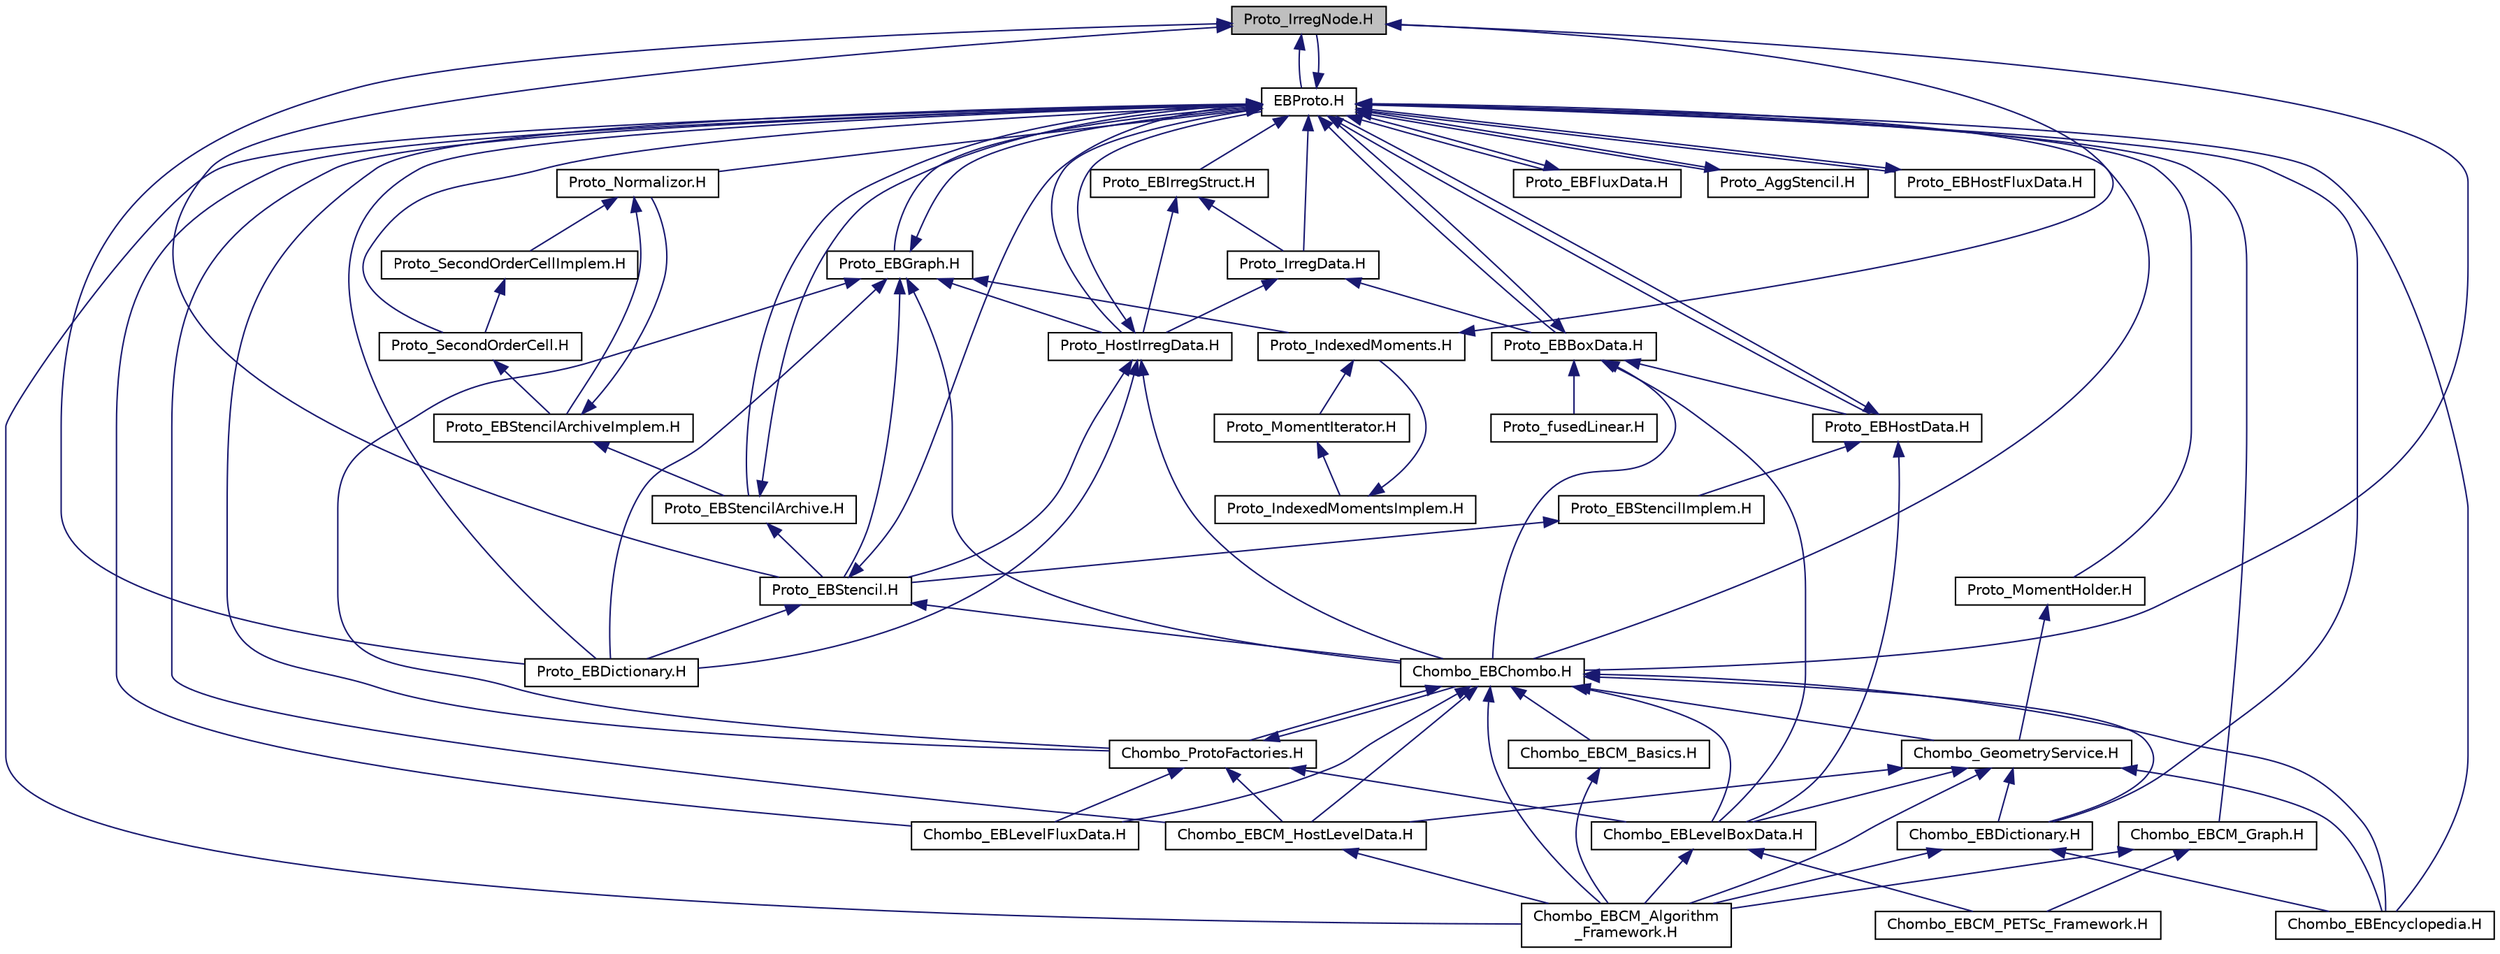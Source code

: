 digraph "Proto_IrregNode.H"
{
  edge [fontname="Helvetica",fontsize="10",labelfontname="Helvetica",labelfontsize="10"];
  node [fontname="Helvetica",fontsize="10",shape=record];
  Node107 [label="Proto_IrregNode.H",height=0.2,width=0.4,color="black", fillcolor="grey75", style="filled", fontcolor="black"];
  Node107 -> Node108 [dir="back",color="midnightblue",fontsize="10",style="solid",fontname="Helvetica"];
  Node108 [label="EBProto.H",height=0.2,width=0.4,color="black", fillcolor="white", style="filled",URL="$EBProto_8H.html"];
  Node108 -> Node109 [dir="back",color="midnightblue",fontsize="10",style="solid",fontname="Helvetica"];
  Node109 [label="Chombo_EBCM_Algorithm\l_Framework.H",height=0.2,width=0.4,color="black", fillcolor="white", style="filled",URL="$Chombo__EBCM__Algorithm__Framework_8H.html"];
  Node108 -> Node110 [dir="back",color="midnightblue",fontsize="10",style="solid",fontname="Helvetica"];
  Node110 [label="Chombo_EBCM_Graph.H",height=0.2,width=0.4,color="black", fillcolor="white", style="filled",URL="$Chombo__EBCM__Graph_8H.html"];
  Node110 -> Node109 [dir="back",color="midnightblue",fontsize="10",style="solid",fontname="Helvetica"];
  Node110 -> Node111 [dir="back",color="midnightblue",fontsize="10",style="solid",fontname="Helvetica"];
  Node111 [label="Chombo_EBCM_PETSc_Framework.H",height=0.2,width=0.4,color="black", fillcolor="white", style="filled",URL="$Chombo__EBCM__PETSc__Framework_8H.html"];
  Node108 -> Node112 [dir="back",color="midnightblue",fontsize="10",style="solid",fontname="Helvetica"];
  Node112 [label="Chombo_EBCM_HostLevelData.H",height=0.2,width=0.4,color="black", fillcolor="white", style="filled",URL="$Chombo__EBCM__HostLevelData_8H.html"];
  Node112 -> Node109 [dir="back",color="midnightblue",fontsize="10",style="solid",fontname="Helvetica"];
  Node108 -> Node113 [dir="back",color="midnightblue",fontsize="10",style="solid",fontname="Helvetica"];
  Node113 [label="Proto_HostIrregData.H",height=0.2,width=0.4,color="black", fillcolor="white", style="filled",URL="$Proto__HostIrregData_8H.html"];
  Node113 -> Node108 [dir="back",color="midnightblue",fontsize="10",style="solid",fontname="Helvetica"];
  Node113 -> Node114 [dir="back",color="midnightblue",fontsize="10",style="solid",fontname="Helvetica"];
  Node114 [label="Proto_EBStencil.H",height=0.2,width=0.4,color="black", fillcolor="white", style="filled",URL="$Proto__EBStencil_8H.html"];
  Node114 -> Node108 [dir="back",color="midnightblue",fontsize="10",style="solid",fontname="Helvetica"];
  Node114 -> Node115 [dir="back",color="midnightblue",fontsize="10",style="solid",fontname="Helvetica"];
  Node115 [label="Proto_EBDictionary.H",height=0.2,width=0.4,color="black", fillcolor="white", style="filled",URL="$Proto__EBDictionary_8H.html"];
  Node114 -> Node116 [dir="back",color="midnightblue",fontsize="10",style="solid",fontname="Helvetica"];
  Node116 [label="Chombo_EBChombo.H",height=0.2,width=0.4,color="black", fillcolor="white", style="filled",URL="$Chombo__EBChombo_8H.html"];
  Node116 -> Node109 [dir="back",color="midnightblue",fontsize="10",style="solid",fontname="Helvetica"];
  Node116 -> Node112 [dir="back",color="midnightblue",fontsize="10",style="solid",fontname="Helvetica"];
  Node116 -> Node117 [dir="back",color="midnightblue",fontsize="10",style="solid",fontname="Helvetica"];
  Node117 [label="Chombo_EBCM_Basics.H",height=0.2,width=0.4,color="black", fillcolor="white", style="filled",URL="$Chombo__EBCM__Basics_8H.html"];
  Node117 -> Node109 [dir="back",color="midnightblue",fontsize="10",style="solid",fontname="Helvetica"];
  Node116 -> Node118 [dir="back",color="midnightblue",fontsize="10",style="solid",fontname="Helvetica"];
  Node118 [label="Chombo_ProtoFactories.H",height=0.2,width=0.4,color="black", fillcolor="white", style="filled",URL="$Chombo__ProtoFactories_8H.html"];
  Node118 -> Node112 [dir="back",color="midnightblue",fontsize="10",style="solid",fontname="Helvetica"];
  Node118 -> Node116 [dir="back",color="midnightblue",fontsize="10",style="solid",fontname="Helvetica"];
  Node118 -> Node119 [dir="back",color="midnightblue",fontsize="10",style="solid",fontname="Helvetica"];
  Node119 [label="Chombo_EBLevelBoxData.H",height=0.2,width=0.4,color="black", fillcolor="white", style="filled",URL="$Chombo__EBLevelBoxData_8H.html"];
  Node119 -> Node109 [dir="back",color="midnightblue",fontsize="10",style="solid",fontname="Helvetica"];
  Node119 -> Node111 [dir="back",color="midnightblue",fontsize="10",style="solid",fontname="Helvetica"];
  Node118 -> Node120 [dir="back",color="midnightblue",fontsize="10",style="solid",fontname="Helvetica"];
  Node120 [label="Chombo_EBLevelFluxData.H",height=0.2,width=0.4,color="black", fillcolor="white", style="filled",URL="$Chombo__EBLevelFluxData_8H.html"];
  Node116 -> Node121 [dir="back",color="midnightblue",fontsize="10",style="solid",fontname="Helvetica"];
  Node121 [label="Chombo_EBDictionary.H",height=0.2,width=0.4,color="black", fillcolor="white", style="filled",URL="$Chombo__EBDictionary_8H.html"];
  Node121 -> Node109 [dir="back",color="midnightblue",fontsize="10",style="solid",fontname="Helvetica"];
  Node121 -> Node122 [dir="back",color="midnightblue",fontsize="10",style="solid",fontname="Helvetica"];
  Node122 [label="Chombo_EBEncyclopedia.H",height=0.2,width=0.4,color="black", fillcolor="white", style="filled",URL="$Chombo__EBEncyclopedia_8H.html"];
  Node116 -> Node123 [dir="back",color="midnightblue",fontsize="10",style="solid",fontname="Helvetica"];
  Node123 [label="Chombo_GeometryService.H",height=0.2,width=0.4,color="black", fillcolor="white", style="filled",URL="$Chombo__GeometryService_8H.html"];
  Node123 -> Node109 [dir="back",color="midnightblue",fontsize="10",style="solid",fontname="Helvetica"];
  Node123 -> Node112 [dir="back",color="midnightblue",fontsize="10",style="solid",fontname="Helvetica"];
  Node123 -> Node121 [dir="back",color="midnightblue",fontsize="10",style="solid",fontname="Helvetica"];
  Node123 -> Node122 [dir="back",color="midnightblue",fontsize="10",style="solid",fontname="Helvetica"];
  Node123 -> Node119 [dir="back",color="midnightblue",fontsize="10",style="solid",fontname="Helvetica"];
  Node116 -> Node122 [dir="back",color="midnightblue",fontsize="10",style="solid",fontname="Helvetica"];
  Node116 -> Node119 [dir="back",color="midnightblue",fontsize="10",style="solid",fontname="Helvetica"];
  Node116 -> Node120 [dir="back",color="midnightblue",fontsize="10",style="solid",fontname="Helvetica"];
  Node113 -> Node115 [dir="back",color="midnightblue",fontsize="10",style="solid",fontname="Helvetica"];
  Node113 -> Node116 [dir="back",color="midnightblue",fontsize="10",style="solid",fontname="Helvetica"];
  Node108 -> Node124 [dir="back",color="midnightblue",fontsize="10",style="solid",fontname="Helvetica"];
  Node124 [label="Proto_EBIrregStruct.H",height=0.2,width=0.4,color="black", fillcolor="white", style="filled",URL="$Proto__EBIrregStruct_8H.html"];
  Node124 -> Node113 [dir="back",color="midnightblue",fontsize="10",style="solid",fontname="Helvetica"];
  Node124 -> Node125 [dir="back",color="midnightblue",fontsize="10",style="solid",fontname="Helvetica"];
  Node125 [label="Proto_IrregData.H",height=0.2,width=0.4,color="black", fillcolor="white", style="filled",URL="$Proto__IrregData_8H.html"];
  Node125 -> Node113 [dir="back",color="midnightblue",fontsize="10",style="solid",fontname="Helvetica"];
  Node125 -> Node126 [dir="back",color="midnightblue",fontsize="10",style="solid",fontname="Helvetica"];
  Node126 [label="Proto_EBBoxData.H",height=0.2,width=0.4,color="black", fillcolor="white", style="filled",URL="$Proto__EBBoxData_8H.html"];
  Node126 -> Node108 [dir="back",color="midnightblue",fontsize="10",style="solid",fontname="Helvetica"];
  Node126 -> Node127 [dir="back",color="midnightblue",fontsize="10",style="solid",fontname="Helvetica"];
  Node127 [label="Proto_EBHostData.H",height=0.2,width=0.4,color="black", fillcolor="white", style="filled",URL="$Proto__EBHostData_8H.html"];
  Node127 -> Node128 [dir="back",color="midnightblue",fontsize="10",style="solid",fontname="Helvetica"];
  Node128 [label="Proto_EBStencilImplem.H",height=0.2,width=0.4,color="black", fillcolor="white", style="filled",URL="$Proto__EBStencilImplem_8H.html"];
  Node128 -> Node114 [dir="back",color="midnightblue",fontsize="10",style="solid",fontname="Helvetica"];
  Node127 -> Node108 [dir="back",color="midnightblue",fontsize="10",style="solid",fontname="Helvetica"];
  Node127 -> Node119 [dir="back",color="midnightblue",fontsize="10",style="solid",fontname="Helvetica"];
  Node126 -> Node129 [dir="back",color="midnightblue",fontsize="10",style="solid",fontname="Helvetica"];
  Node129 [label="Proto_fusedLinear.H",height=0.2,width=0.4,color="black", fillcolor="white", style="filled",URL="$Proto__fusedLinear_8H.html"];
  Node126 -> Node116 [dir="back",color="midnightblue",fontsize="10",style="solid",fontname="Helvetica"];
  Node126 -> Node119 [dir="back",color="midnightblue",fontsize="10",style="solid",fontname="Helvetica"];
  Node108 -> Node125 [dir="back",color="midnightblue",fontsize="10",style="solid",fontname="Helvetica"];
  Node108 -> Node107 [dir="back",color="midnightblue",fontsize="10",style="solid",fontname="Helvetica"];
  Node108 -> Node130 [dir="back",color="midnightblue",fontsize="10",style="solid",fontname="Helvetica"];
  Node130 [label="Proto_EBGraph.H",height=0.2,width=0.4,color="black", fillcolor="white", style="filled",URL="$Proto__EBGraph_8H.html"];
  Node130 -> Node113 [dir="back",color="midnightblue",fontsize="10",style="solid",fontname="Helvetica"];
  Node130 -> Node131 [dir="back",color="midnightblue",fontsize="10",style="solid",fontname="Helvetica"];
  Node131 [label="Proto_IndexedMoments.H",height=0.2,width=0.4,color="black", fillcolor="white", style="filled",URL="$Proto__IndexedMoments_8H.html"];
  Node131 -> Node107 [dir="back",color="midnightblue",fontsize="10",style="solid",fontname="Helvetica"];
  Node131 -> Node132 [dir="back",color="midnightblue",fontsize="10",style="solid",fontname="Helvetica"];
  Node132 [label="Proto_MomentIterator.H",height=0.2,width=0.4,color="black", fillcolor="white", style="filled",URL="$Proto__MomentIterator_8H.html"];
  Node132 -> Node133 [dir="back",color="midnightblue",fontsize="10",style="solid",fontname="Helvetica"];
  Node133 [label="Proto_IndexedMomentsImplem.H",height=0.2,width=0.4,color="black", fillcolor="white", style="filled",URL="$Proto__IndexedMomentsImplem_8H.html"];
  Node133 -> Node131 [dir="back",color="midnightblue",fontsize="10",style="solid",fontname="Helvetica"];
  Node130 -> Node108 [dir="back",color="midnightblue",fontsize="10",style="solid",fontname="Helvetica"];
  Node130 -> Node114 [dir="back",color="midnightblue",fontsize="10",style="solid",fontname="Helvetica"];
  Node130 -> Node115 [dir="back",color="midnightblue",fontsize="10",style="solid",fontname="Helvetica"];
  Node130 -> Node116 [dir="back",color="midnightblue",fontsize="10",style="solid",fontname="Helvetica"];
  Node130 -> Node118 [dir="back",color="midnightblue",fontsize="10",style="solid",fontname="Helvetica"];
  Node108 -> Node126 [dir="back",color="midnightblue",fontsize="10",style="solid",fontname="Helvetica"];
  Node108 -> Node134 [dir="back",color="midnightblue",fontsize="10",style="solid",fontname="Helvetica"];
  Node134 [label="Proto_EBFluxData.H",height=0.2,width=0.4,color="black", fillcolor="white", style="filled",URL="$Proto__EBFluxData_8H.html"];
  Node134 -> Node108 [dir="back",color="midnightblue",fontsize="10",style="solid",fontname="Helvetica"];
  Node108 -> Node135 [dir="back",color="midnightblue",fontsize="10",style="solid",fontname="Helvetica"];
  Node135 [label="Proto_AggStencil.H",height=0.2,width=0.4,color="black", fillcolor="white", style="filled",URL="$Proto__AggStencil_8H.html"];
  Node135 -> Node108 [dir="back",color="midnightblue",fontsize="10",style="solid",fontname="Helvetica"];
  Node108 -> Node136 [dir="back",color="midnightblue",fontsize="10",style="solid",fontname="Helvetica"];
  Node136 [label="Proto_EBStencilArchive.H",height=0.2,width=0.4,color="black", fillcolor="white", style="filled",URL="$Proto__EBStencilArchive_8H.html"];
  Node136 -> Node114 [dir="back",color="midnightblue",fontsize="10",style="solid",fontname="Helvetica"];
  Node136 -> Node108 [dir="back",color="midnightblue",fontsize="10",style="solid",fontname="Helvetica"];
  Node108 -> Node137 [dir="back",color="midnightblue",fontsize="10",style="solid",fontname="Helvetica"];
  Node137 [label="Proto_Normalizor.H",height=0.2,width=0.4,color="black", fillcolor="white", style="filled",URL="$Proto__Normalizor_8H.html"];
  Node137 -> Node138 [dir="back",color="midnightblue",fontsize="10",style="solid",fontname="Helvetica"];
  Node138 [label="Proto_EBStencilArchiveImplem.H",height=0.2,width=0.4,color="black", fillcolor="white", style="filled",URL="$Proto__EBStencilArchiveImplem_8H.html"];
  Node138 -> Node136 [dir="back",color="midnightblue",fontsize="10",style="solid",fontname="Helvetica"];
  Node138 -> Node137 [dir="back",color="midnightblue",fontsize="10",style="solid",fontname="Helvetica"];
  Node137 -> Node139 [dir="back",color="midnightblue",fontsize="10",style="solid",fontname="Helvetica"];
  Node139 [label="Proto_SecondOrderCellImplem.H",height=0.2,width=0.4,color="black", fillcolor="white", style="filled",URL="$Proto__SecondOrderCellImplem_8H.html"];
  Node139 -> Node140 [dir="back",color="midnightblue",fontsize="10",style="solid",fontname="Helvetica"];
  Node140 [label="Proto_SecondOrderCell.H",height=0.2,width=0.4,color="black", fillcolor="white", style="filled",URL="$Proto__SecondOrderCell_8H.html"];
  Node140 -> Node138 [dir="back",color="midnightblue",fontsize="10",style="solid",fontname="Helvetica"];
  Node108 -> Node140 [dir="back",color="midnightblue",fontsize="10",style="solid",fontname="Helvetica"];
  Node108 -> Node127 [dir="back",color="midnightblue",fontsize="10",style="solid",fontname="Helvetica"];
  Node108 -> Node141 [dir="back",color="midnightblue",fontsize="10",style="solid",fontname="Helvetica"];
  Node141 [label="Proto_EBHostFluxData.H",height=0.2,width=0.4,color="black", fillcolor="white", style="filled",URL="$Proto__EBHostFluxData_8H.html"];
  Node141 -> Node108 [dir="back",color="midnightblue",fontsize="10",style="solid",fontname="Helvetica"];
  Node108 -> Node115 [dir="back",color="midnightblue",fontsize="10",style="solid",fontname="Helvetica"];
  Node108 -> Node142 [dir="back",color="midnightblue",fontsize="10",style="solid",fontname="Helvetica"];
  Node142 [label="Proto_MomentHolder.H",height=0.2,width=0.4,color="black", fillcolor="white", style="filled",URL="$Proto__MomentHolder_8H.html"];
  Node142 -> Node123 [dir="back",color="midnightblue",fontsize="10",style="solid",fontname="Helvetica"];
  Node108 -> Node116 [dir="back",color="midnightblue",fontsize="10",style="solid",fontname="Helvetica"];
  Node108 -> Node118 [dir="back",color="midnightblue",fontsize="10",style="solid",fontname="Helvetica"];
  Node108 -> Node121 [dir="back",color="midnightblue",fontsize="10",style="solid",fontname="Helvetica"];
  Node108 -> Node122 [dir="back",color="midnightblue",fontsize="10",style="solid",fontname="Helvetica"];
  Node108 -> Node120 [dir="back",color="midnightblue",fontsize="10",style="solid",fontname="Helvetica"];
  Node107 -> Node114 [dir="back",color="midnightblue",fontsize="10",style="solid",fontname="Helvetica"];
  Node107 -> Node115 [dir="back",color="midnightblue",fontsize="10",style="solid",fontname="Helvetica"];
  Node107 -> Node116 [dir="back",color="midnightblue",fontsize="10",style="solid",fontname="Helvetica"];
}
